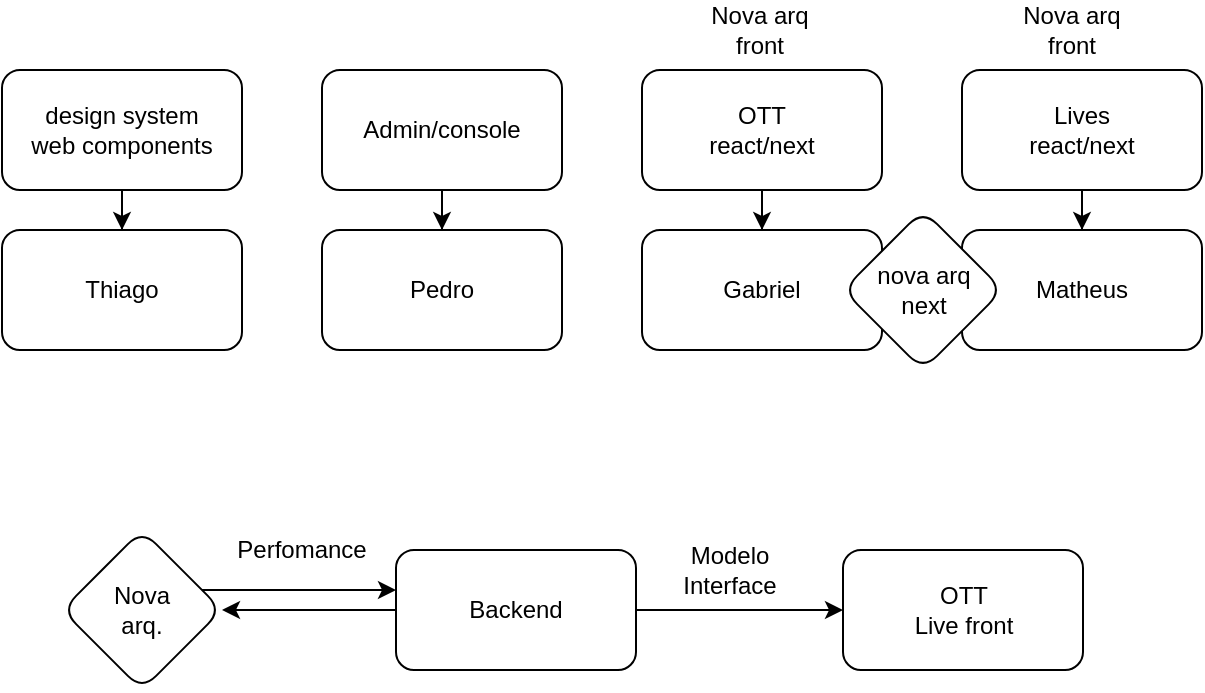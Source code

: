 <mxfile version="14.7.7" type="github">
  <diagram id="ADKUT4NBS_e24XYnQOhU" name="Page-1">
    <mxGraphModel dx="957" dy="439" grid="1" gridSize="10" guides="1" tooltips="1" connect="1" arrows="1" fold="1" page="1" pageScale="1" pageWidth="827" pageHeight="1169" math="0" shadow="0">
      <root>
        <mxCell id="0" />
        <mxCell id="1" parent="0" />
        <mxCell id="j8-CKSeDnxzDxr_8pUOI-11" value="" style="edgeStyle=orthogonalEdgeStyle;rounded=0;orthogonalLoop=1;jettySize=auto;html=1;" edge="1" parent="1" source="j8-CKSeDnxzDxr_8pUOI-1" target="j8-CKSeDnxzDxr_8pUOI-10">
          <mxGeometry relative="1" as="geometry" />
        </mxCell>
        <mxCell id="j8-CKSeDnxzDxr_8pUOI-1" value="Admin/console" style="rounded=1;whiteSpace=wrap;html=1;" vertex="1" parent="1">
          <mxGeometry x="280" y="40" width="120" height="60" as="geometry" />
        </mxCell>
        <mxCell id="j8-CKSeDnxzDxr_8pUOI-9" value="" style="edgeStyle=orthogonalEdgeStyle;rounded=0;orthogonalLoop=1;jettySize=auto;html=1;" edge="1" parent="1" source="j8-CKSeDnxzDxr_8pUOI-2" target="j8-CKSeDnxzDxr_8pUOI-8">
          <mxGeometry relative="1" as="geometry" />
        </mxCell>
        <mxCell id="j8-CKSeDnxzDxr_8pUOI-2" value="design system&lt;br&gt;web components" style="rounded=1;whiteSpace=wrap;html=1;" vertex="1" parent="1">
          <mxGeometry x="120" y="40" width="120" height="60" as="geometry" />
        </mxCell>
        <mxCell id="j8-CKSeDnxzDxr_8pUOI-24" value="" style="edgeStyle=orthogonalEdgeStyle;rounded=0;orthogonalLoop=1;jettySize=auto;html=1;" edge="1" parent="1" source="j8-CKSeDnxzDxr_8pUOI-3" target="j8-CKSeDnxzDxr_8pUOI-23">
          <mxGeometry relative="1" as="geometry" />
        </mxCell>
        <mxCell id="j8-CKSeDnxzDxr_8pUOI-3" value="OTT&lt;br&gt;react/next" style="rounded=1;whiteSpace=wrap;html=1;" vertex="1" parent="1">
          <mxGeometry x="440" y="40" width="120" height="60" as="geometry" />
        </mxCell>
        <mxCell id="j8-CKSeDnxzDxr_8pUOI-26" value="" style="edgeStyle=orthogonalEdgeStyle;rounded=0;orthogonalLoop=1;jettySize=auto;html=1;" edge="1" parent="1" source="j8-CKSeDnxzDxr_8pUOI-4" target="j8-CKSeDnxzDxr_8pUOI-25">
          <mxGeometry relative="1" as="geometry" />
        </mxCell>
        <mxCell id="j8-CKSeDnxzDxr_8pUOI-4" value="Lives&lt;br&gt;react/next" style="rounded=1;whiteSpace=wrap;html=1;" vertex="1" parent="1">
          <mxGeometry x="600" y="40" width="120" height="60" as="geometry" />
        </mxCell>
        <mxCell id="j8-CKSeDnxzDxr_8pUOI-5" value="Nova arq front" style="text;html=1;strokeColor=none;fillColor=none;align=center;verticalAlign=middle;whiteSpace=wrap;rounded=0;" vertex="1" parent="1">
          <mxGeometry x="463.5" y="10" width="70" height="20" as="geometry" />
        </mxCell>
        <mxCell id="j8-CKSeDnxzDxr_8pUOI-8" value="Thiago" style="rounded=1;whiteSpace=wrap;html=1;" vertex="1" parent="1">
          <mxGeometry x="120" y="120" width="120" height="60" as="geometry" />
        </mxCell>
        <mxCell id="j8-CKSeDnxzDxr_8pUOI-10" value="Pedro" style="rounded=1;whiteSpace=wrap;html=1;" vertex="1" parent="1">
          <mxGeometry x="280" y="120" width="120" height="60" as="geometry" />
        </mxCell>
        <mxCell id="j8-CKSeDnxzDxr_8pUOI-12" value="OTT&lt;br&gt;Live front" style="rounded=1;whiteSpace=wrap;html=1;" vertex="1" parent="1">
          <mxGeometry x="540.5" y="280" width="120" height="60" as="geometry" />
        </mxCell>
        <mxCell id="j8-CKSeDnxzDxr_8pUOI-15" value="" style="edgeStyle=orthogonalEdgeStyle;rounded=0;orthogonalLoop=1;jettySize=auto;html=1;" edge="1" parent="1" source="j8-CKSeDnxzDxr_8pUOI-13" target="j8-CKSeDnxzDxr_8pUOI-12">
          <mxGeometry relative="1" as="geometry">
            <Array as="points">
              <mxPoint x="490" y="310" />
              <mxPoint x="490" y="310" />
            </Array>
          </mxGeometry>
        </mxCell>
        <mxCell id="j8-CKSeDnxzDxr_8pUOI-19" value="" style="edgeStyle=orthogonalEdgeStyle;rounded=0;orthogonalLoop=1;jettySize=auto;html=1;" edge="1" parent="1" source="j8-CKSeDnxzDxr_8pUOI-13" target="j8-CKSeDnxzDxr_8pUOI-18">
          <mxGeometry relative="1" as="geometry" />
        </mxCell>
        <mxCell id="j8-CKSeDnxzDxr_8pUOI-13" value="Backend" style="rounded=1;whiteSpace=wrap;html=1;" vertex="1" parent="1">
          <mxGeometry x="317" y="280" width="120" height="60" as="geometry" />
        </mxCell>
        <mxCell id="j8-CKSeDnxzDxr_8pUOI-16" value="Modelo Interface" style="text;html=1;strokeColor=none;fillColor=none;align=center;verticalAlign=middle;whiteSpace=wrap;rounded=0;" vertex="1" parent="1">
          <mxGeometry x="463.5" y="280" width="40" height="20" as="geometry" />
        </mxCell>
        <mxCell id="j8-CKSeDnxzDxr_8pUOI-20" value="" style="edgeStyle=orthogonalEdgeStyle;rounded=0;orthogonalLoop=1;jettySize=auto;html=1;" edge="1" parent="1" source="j8-CKSeDnxzDxr_8pUOI-18" target="j8-CKSeDnxzDxr_8pUOI-13">
          <mxGeometry relative="1" as="geometry">
            <Array as="points">
              <mxPoint x="287" y="300" />
              <mxPoint x="287" y="300" />
            </Array>
          </mxGeometry>
        </mxCell>
        <mxCell id="j8-CKSeDnxzDxr_8pUOI-18" value="Nova&lt;br&gt;arq." style="rhombus;whiteSpace=wrap;html=1;rounded=1;" vertex="1" parent="1">
          <mxGeometry x="150" y="270" width="80" height="80" as="geometry" />
        </mxCell>
        <mxCell id="j8-CKSeDnxzDxr_8pUOI-21" value="Perfomance" style="text;html=1;strokeColor=none;fillColor=none;align=center;verticalAlign=middle;whiteSpace=wrap;rounded=0;" vertex="1" parent="1">
          <mxGeometry x="250" y="270" width="40" height="20" as="geometry" />
        </mxCell>
        <mxCell id="j8-CKSeDnxzDxr_8pUOI-22" value="Nova arq front" style="text;html=1;strokeColor=none;fillColor=none;align=center;verticalAlign=middle;whiteSpace=wrap;rounded=0;" vertex="1" parent="1">
          <mxGeometry x="620" y="10" width="70" height="20" as="geometry" />
        </mxCell>
        <mxCell id="j8-CKSeDnxzDxr_8pUOI-23" value="Gabriel" style="rounded=1;whiteSpace=wrap;html=1;" vertex="1" parent="1">
          <mxGeometry x="440" y="120" width="120" height="60" as="geometry" />
        </mxCell>
        <mxCell id="j8-CKSeDnxzDxr_8pUOI-25" value="Matheus" style="rounded=1;whiteSpace=wrap;html=1;" vertex="1" parent="1">
          <mxGeometry x="600" y="120" width="120" height="60" as="geometry" />
        </mxCell>
        <mxCell id="j8-CKSeDnxzDxr_8pUOI-29" value="nova arq&lt;br&gt;next" style="rhombus;whiteSpace=wrap;html=1;rounded=1;" vertex="1" parent="1">
          <mxGeometry x="540.5" y="110" width="80" height="80" as="geometry" />
        </mxCell>
      </root>
    </mxGraphModel>
  </diagram>
</mxfile>
